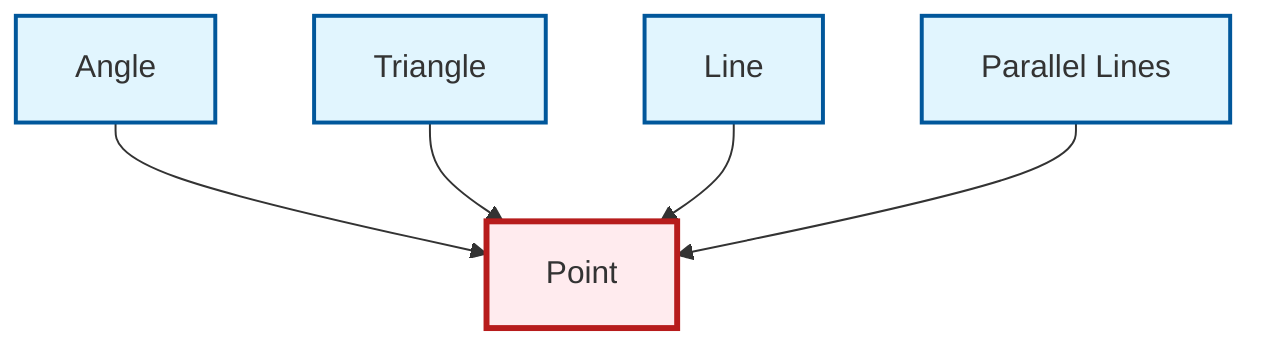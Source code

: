 graph TD
    classDef definition fill:#e1f5fe,stroke:#01579b,stroke-width:2px
    classDef theorem fill:#f3e5f5,stroke:#4a148c,stroke-width:2px
    classDef axiom fill:#fff3e0,stroke:#e65100,stroke-width:2px
    classDef example fill:#e8f5e9,stroke:#1b5e20,stroke-width:2px
    classDef current fill:#ffebee,stroke:#b71c1c,stroke-width:3px
    def-triangle["Triangle"]:::definition
    def-line["Line"]:::definition
    def-point["Point"]:::definition
    def-angle["Angle"]:::definition
    def-parallel["Parallel Lines"]:::definition
    def-angle --> def-point
    def-triangle --> def-point
    def-line --> def-point
    def-parallel --> def-point
    class def-point current